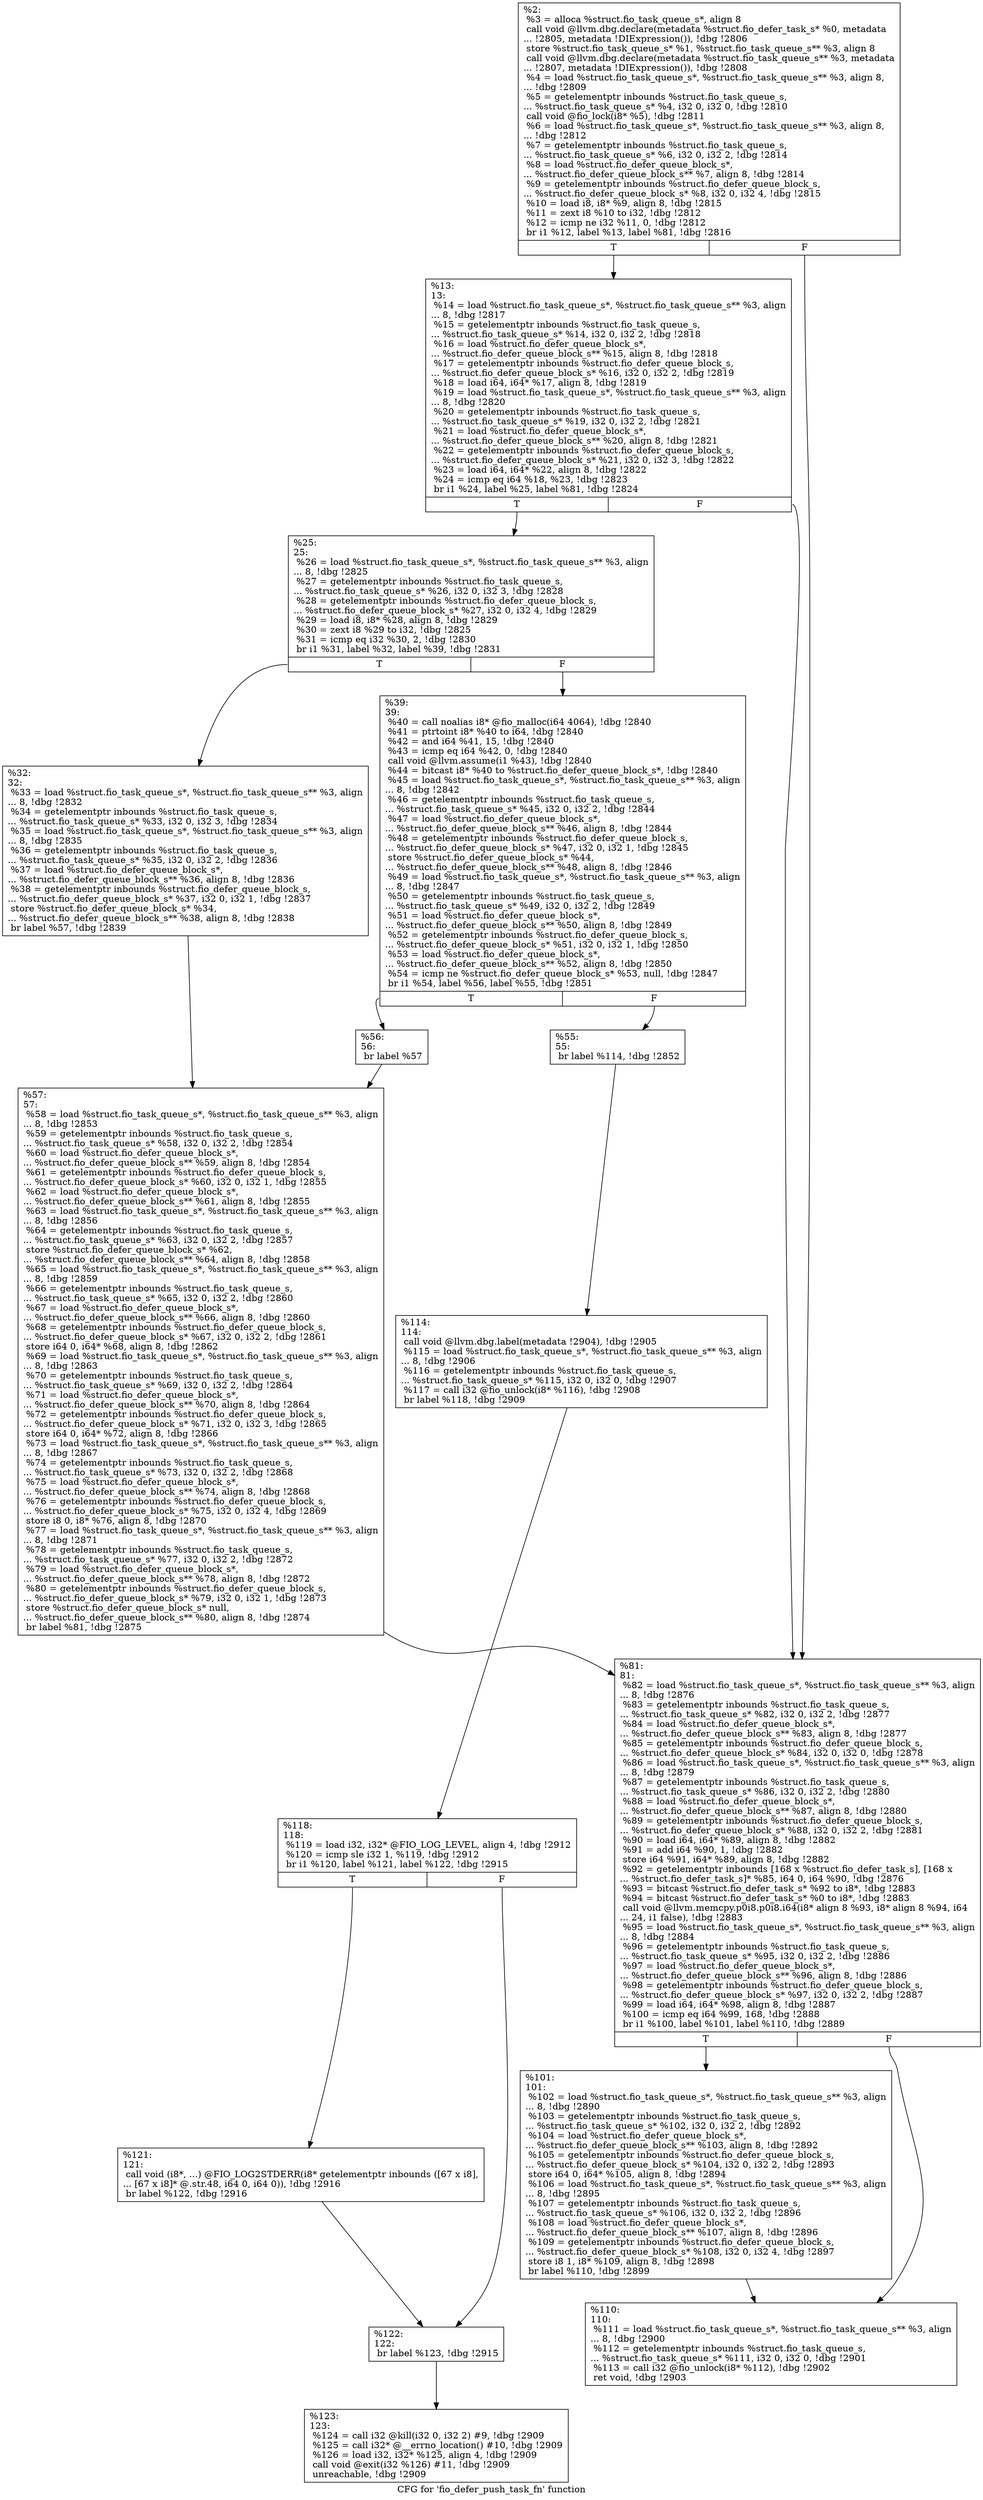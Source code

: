 digraph "CFG for 'fio_defer_push_task_fn' function" {
	label="CFG for 'fio_defer_push_task_fn' function";

	Node0x5568513ee080 [shape=record,label="{%2:\l  %3 = alloca %struct.fio_task_queue_s*, align 8\l  call void @llvm.dbg.declare(metadata %struct.fio_defer_task_s* %0, metadata\l... !2805, metadata !DIExpression()), !dbg !2806\l  store %struct.fio_task_queue_s* %1, %struct.fio_task_queue_s** %3, align 8\l  call void @llvm.dbg.declare(metadata %struct.fio_task_queue_s** %3, metadata\l... !2807, metadata !DIExpression()), !dbg !2808\l  %4 = load %struct.fio_task_queue_s*, %struct.fio_task_queue_s** %3, align 8,\l... !dbg !2809\l  %5 = getelementptr inbounds %struct.fio_task_queue_s,\l... %struct.fio_task_queue_s* %4, i32 0, i32 0, !dbg !2810\l  call void @fio_lock(i8* %5), !dbg !2811\l  %6 = load %struct.fio_task_queue_s*, %struct.fio_task_queue_s** %3, align 8,\l... !dbg !2812\l  %7 = getelementptr inbounds %struct.fio_task_queue_s,\l... %struct.fio_task_queue_s* %6, i32 0, i32 2, !dbg !2814\l  %8 = load %struct.fio_defer_queue_block_s*,\l... %struct.fio_defer_queue_block_s** %7, align 8, !dbg !2814\l  %9 = getelementptr inbounds %struct.fio_defer_queue_block_s,\l... %struct.fio_defer_queue_block_s* %8, i32 0, i32 4, !dbg !2815\l  %10 = load i8, i8* %9, align 8, !dbg !2815\l  %11 = zext i8 %10 to i32, !dbg !2812\l  %12 = icmp ne i32 %11, 0, !dbg !2812\l  br i1 %12, label %13, label %81, !dbg !2816\l|{<s0>T|<s1>F}}"];
	Node0x5568513ee080:s0 -> Node0x5568513eeba0;
	Node0x5568513ee080:s1 -> Node0x5568513eedd0;
	Node0x5568513eeba0 [shape=record,label="{%13:\l13:                                               \l  %14 = load %struct.fio_task_queue_s*, %struct.fio_task_queue_s** %3, align\l... 8, !dbg !2817\l  %15 = getelementptr inbounds %struct.fio_task_queue_s,\l... %struct.fio_task_queue_s* %14, i32 0, i32 2, !dbg !2818\l  %16 = load %struct.fio_defer_queue_block_s*,\l... %struct.fio_defer_queue_block_s** %15, align 8, !dbg !2818\l  %17 = getelementptr inbounds %struct.fio_defer_queue_block_s,\l... %struct.fio_defer_queue_block_s* %16, i32 0, i32 2, !dbg !2819\l  %18 = load i64, i64* %17, align 8, !dbg !2819\l  %19 = load %struct.fio_task_queue_s*, %struct.fio_task_queue_s** %3, align\l... 8, !dbg !2820\l  %20 = getelementptr inbounds %struct.fio_task_queue_s,\l... %struct.fio_task_queue_s* %19, i32 0, i32 2, !dbg !2821\l  %21 = load %struct.fio_defer_queue_block_s*,\l... %struct.fio_defer_queue_block_s** %20, align 8, !dbg !2821\l  %22 = getelementptr inbounds %struct.fio_defer_queue_block_s,\l... %struct.fio_defer_queue_block_s* %21, i32 0, i32 3, !dbg !2822\l  %23 = load i64, i64* %22, align 8, !dbg !2822\l  %24 = icmp eq i64 %18, %23, !dbg !2823\l  br i1 %24, label %25, label %81, !dbg !2824\l|{<s0>T|<s1>F}}"];
	Node0x5568513eeba0:s0 -> Node0x5568513eebf0;
	Node0x5568513eeba0:s1 -> Node0x5568513eedd0;
	Node0x5568513eebf0 [shape=record,label="{%25:\l25:                                               \l  %26 = load %struct.fio_task_queue_s*, %struct.fio_task_queue_s** %3, align\l... 8, !dbg !2825\l  %27 = getelementptr inbounds %struct.fio_task_queue_s,\l... %struct.fio_task_queue_s* %26, i32 0, i32 3, !dbg !2828\l  %28 = getelementptr inbounds %struct.fio_defer_queue_block_s,\l... %struct.fio_defer_queue_block_s* %27, i32 0, i32 4, !dbg !2829\l  %29 = load i8, i8* %28, align 8, !dbg !2829\l  %30 = zext i8 %29 to i32, !dbg !2825\l  %31 = icmp eq i32 %30, 2, !dbg !2830\l  br i1 %31, label %32, label %39, !dbg !2831\l|{<s0>T|<s1>F}}"];
	Node0x5568513eebf0:s0 -> Node0x5568513eec40;
	Node0x5568513eebf0:s1 -> Node0x5568513eec90;
	Node0x5568513eec40 [shape=record,label="{%32:\l32:                                               \l  %33 = load %struct.fio_task_queue_s*, %struct.fio_task_queue_s** %3, align\l... 8, !dbg !2832\l  %34 = getelementptr inbounds %struct.fio_task_queue_s,\l... %struct.fio_task_queue_s* %33, i32 0, i32 3, !dbg !2834\l  %35 = load %struct.fio_task_queue_s*, %struct.fio_task_queue_s** %3, align\l... 8, !dbg !2835\l  %36 = getelementptr inbounds %struct.fio_task_queue_s,\l... %struct.fio_task_queue_s* %35, i32 0, i32 2, !dbg !2836\l  %37 = load %struct.fio_defer_queue_block_s*,\l... %struct.fio_defer_queue_block_s** %36, align 8, !dbg !2836\l  %38 = getelementptr inbounds %struct.fio_defer_queue_block_s,\l... %struct.fio_defer_queue_block_s* %37, i32 0, i32 1, !dbg !2837\l  store %struct.fio_defer_queue_block_s* %34,\l... %struct.fio_defer_queue_block_s** %38, align 8, !dbg !2838\l  br label %57, !dbg !2839\l}"];
	Node0x5568513eec40 -> Node0x5568513eed80;
	Node0x5568513eec90 [shape=record,label="{%39:\l39:                                               \l  %40 = call noalias i8* @fio_malloc(i64 4064), !dbg !2840\l  %41 = ptrtoint i8* %40 to i64, !dbg !2840\l  %42 = and i64 %41, 15, !dbg !2840\l  %43 = icmp eq i64 %42, 0, !dbg !2840\l  call void @llvm.assume(i1 %43), !dbg !2840\l  %44 = bitcast i8* %40 to %struct.fio_defer_queue_block_s*, !dbg !2840\l  %45 = load %struct.fio_task_queue_s*, %struct.fio_task_queue_s** %3, align\l... 8, !dbg !2842\l  %46 = getelementptr inbounds %struct.fio_task_queue_s,\l... %struct.fio_task_queue_s* %45, i32 0, i32 2, !dbg !2844\l  %47 = load %struct.fio_defer_queue_block_s*,\l... %struct.fio_defer_queue_block_s** %46, align 8, !dbg !2844\l  %48 = getelementptr inbounds %struct.fio_defer_queue_block_s,\l... %struct.fio_defer_queue_block_s* %47, i32 0, i32 1, !dbg !2845\l  store %struct.fio_defer_queue_block_s* %44,\l... %struct.fio_defer_queue_block_s** %48, align 8, !dbg !2846\l  %49 = load %struct.fio_task_queue_s*, %struct.fio_task_queue_s** %3, align\l... 8, !dbg !2847\l  %50 = getelementptr inbounds %struct.fio_task_queue_s,\l... %struct.fio_task_queue_s* %49, i32 0, i32 2, !dbg !2849\l  %51 = load %struct.fio_defer_queue_block_s*,\l... %struct.fio_defer_queue_block_s** %50, align 8, !dbg !2849\l  %52 = getelementptr inbounds %struct.fio_defer_queue_block_s,\l... %struct.fio_defer_queue_block_s* %51, i32 0, i32 1, !dbg !2850\l  %53 = load %struct.fio_defer_queue_block_s*,\l... %struct.fio_defer_queue_block_s** %52, align 8, !dbg !2850\l  %54 = icmp ne %struct.fio_defer_queue_block_s* %53, null, !dbg !2847\l  br i1 %54, label %56, label %55, !dbg !2851\l|{<s0>T|<s1>F}}"];
	Node0x5568513eec90:s0 -> Node0x5568513eed30;
	Node0x5568513eec90:s1 -> Node0x5568513eece0;
	Node0x5568513eece0 [shape=record,label="{%55:\l55:                                               \l  br label %114, !dbg !2852\l}"];
	Node0x5568513eece0 -> Node0x5568513eeec0;
	Node0x5568513eed30 [shape=record,label="{%56:\l56:                                               \l  br label %57\l}"];
	Node0x5568513eed30 -> Node0x5568513eed80;
	Node0x5568513eed80 [shape=record,label="{%57:\l57:                                               \l  %58 = load %struct.fio_task_queue_s*, %struct.fio_task_queue_s** %3, align\l... 8, !dbg !2853\l  %59 = getelementptr inbounds %struct.fio_task_queue_s,\l... %struct.fio_task_queue_s* %58, i32 0, i32 2, !dbg !2854\l  %60 = load %struct.fio_defer_queue_block_s*,\l... %struct.fio_defer_queue_block_s** %59, align 8, !dbg !2854\l  %61 = getelementptr inbounds %struct.fio_defer_queue_block_s,\l... %struct.fio_defer_queue_block_s* %60, i32 0, i32 1, !dbg !2855\l  %62 = load %struct.fio_defer_queue_block_s*,\l... %struct.fio_defer_queue_block_s** %61, align 8, !dbg !2855\l  %63 = load %struct.fio_task_queue_s*, %struct.fio_task_queue_s** %3, align\l... 8, !dbg !2856\l  %64 = getelementptr inbounds %struct.fio_task_queue_s,\l... %struct.fio_task_queue_s* %63, i32 0, i32 2, !dbg !2857\l  store %struct.fio_defer_queue_block_s* %62,\l... %struct.fio_defer_queue_block_s** %64, align 8, !dbg !2858\l  %65 = load %struct.fio_task_queue_s*, %struct.fio_task_queue_s** %3, align\l... 8, !dbg !2859\l  %66 = getelementptr inbounds %struct.fio_task_queue_s,\l... %struct.fio_task_queue_s* %65, i32 0, i32 2, !dbg !2860\l  %67 = load %struct.fio_defer_queue_block_s*,\l... %struct.fio_defer_queue_block_s** %66, align 8, !dbg !2860\l  %68 = getelementptr inbounds %struct.fio_defer_queue_block_s,\l... %struct.fio_defer_queue_block_s* %67, i32 0, i32 2, !dbg !2861\l  store i64 0, i64* %68, align 8, !dbg !2862\l  %69 = load %struct.fio_task_queue_s*, %struct.fio_task_queue_s** %3, align\l... 8, !dbg !2863\l  %70 = getelementptr inbounds %struct.fio_task_queue_s,\l... %struct.fio_task_queue_s* %69, i32 0, i32 2, !dbg !2864\l  %71 = load %struct.fio_defer_queue_block_s*,\l... %struct.fio_defer_queue_block_s** %70, align 8, !dbg !2864\l  %72 = getelementptr inbounds %struct.fio_defer_queue_block_s,\l... %struct.fio_defer_queue_block_s* %71, i32 0, i32 3, !dbg !2865\l  store i64 0, i64* %72, align 8, !dbg !2866\l  %73 = load %struct.fio_task_queue_s*, %struct.fio_task_queue_s** %3, align\l... 8, !dbg !2867\l  %74 = getelementptr inbounds %struct.fio_task_queue_s,\l... %struct.fio_task_queue_s* %73, i32 0, i32 2, !dbg !2868\l  %75 = load %struct.fio_defer_queue_block_s*,\l... %struct.fio_defer_queue_block_s** %74, align 8, !dbg !2868\l  %76 = getelementptr inbounds %struct.fio_defer_queue_block_s,\l... %struct.fio_defer_queue_block_s* %75, i32 0, i32 4, !dbg !2869\l  store i8 0, i8* %76, align 8, !dbg !2870\l  %77 = load %struct.fio_task_queue_s*, %struct.fio_task_queue_s** %3, align\l... 8, !dbg !2871\l  %78 = getelementptr inbounds %struct.fio_task_queue_s,\l... %struct.fio_task_queue_s* %77, i32 0, i32 2, !dbg !2872\l  %79 = load %struct.fio_defer_queue_block_s*,\l... %struct.fio_defer_queue_block_s** %78, align 8, !dbg !2872\l  %80 = getelementptr inbounds %struct.fio_defer_queue_block_s,\l... %struct.fio_defer_queue_block_s* %79, i32 0, i32 1, !dbg !2873\l  store %struct.fio_defer_queue_block_s* null,\l... %struct.fio_defer_queue_block_s** %80, align 8, !dbg !2874\l  br label %81, !dbg !2875\l}"];
	Node0x5568513eed80 -> Node0x5568513eedd0;
	Node0x5568513eedd0 [shape=record,label="{%81:\l81:                                               \l  %82 = load %struct.fio_task_queue_s*, %struct.fio_task_queue_s** %3, align\l... 8, !dbg !2876\l  %83 = getelementptr inbounds %struct.fio_task_queue_s,\l... %struct.fio_task_queue_s* %82, i32 0, i32 2, !dbg !2877\l  %84 = load %struct.fio_defer_queue_block_s*,\l... %struct.fio_defer_queue_block_s** %83, align 8, !dbg !2877\l  %85 = getelementptr inbounds %struct.fio_defer_queue_block_s,\l... %struct.fio_defer_queue_block_s* %84, i32 0, i32 0, !dbg !2878\l  %86 = load %struct.fio_task_queue_s*, %struct.fio_task_queue_s** %3, align\l... 8, !dbg !2879\l  %87 = getelementptr inbounds %struct.fio_task_queue_s,\l... %struct.fio_task_queue_s* %86, i32 0, i32 2, !dbg !2880\l  %88 = load %struct.fio_defer_queue_block_s*,\l... %struct.fio_defer_queue_block_s** %87, align 8, !dbg !2880\l  %89 = getelementptr inbounds %struct.fio_defer_queue_block_s,\l... %struct.fio_defer_queue_block_s* %88, i32 0, i32 2, !dbg !2881\l  %90 = load i64, i64* %89, align 8, !dbg !2882\l  %91 = add i64 %90, 1, !dbg !2882\l  store i64 %91, i64* %89, align 8, !dbg !2882\l  %92 = getelementptr inbounds [168 x %struct.fio_defer_task_s], [168 x\l... %struct.fio_defer_task_s]* %85, i64 0, i64 %90, !dbg !2876\l  %93 = bitcast %struct.fio_defer_task_s* %92 to i8*, !dbg !2883\l  %94 = bitcast %struct.fio_defer_task_s* %0 to i8*, !dbg !2883\l  call void @llvm.memcpy.p0i8.p0i8.i64(i8* align 8 %93, i8* align 8 %94, i64\l... 24, i1 false), !dbg !2883\l  %95 = load %struct.fio_task_queue_s*, %struct.fio_task_queue_s** %3, align\l... 8, !dbg !2884\l  %96 = getelementptr inbounds %struct.fio_task_queue_s,\l... %struct.fio_task_queue_s* %95, i32 0, i32 2, !dbg !2886\l  %97 = load %struct.fio_defer_queue_block_s*,\l... %struct.fio_defer_queue_block_s** %96, align 8, !dbg !2886\l  %98 = getelementptr inbounds %struct.fio_defer_queue_block_s,\l... %struct.fio_defer_queue_block_s* %97, i32 0, i32 2, !dbg !2887\l  %99 = load i64, i64* %98, align 8, !dbg !2887\l  %100 = icmp eq i64 %99, 168, !dbg !2888\l  br i1 %100, label %101, label %110, !dbg !2889\l|{<s0>T|<s1>F}}"];
	Node0x5568513eedd0:s0 -> Node0x5568513eee20;
	Node0x5568513eedd0:s1 -> Node0x5568513eee70;
	Node0x5568513eee20 [shape=record,label="{%101:\l101:                                              \l  %102 = load %struct.fio_task_queue_s*, %struct.fio_task_queue_s** %3, align\l... 8, !dbg !2890\l  %103 = getelementptr inbounds %struct.fio_task_queue_s,\l... %struct.fio_task_queue_s* %102, i32 0, i32 2, !dbg !2892\l  %104 = load %struct.fio_defer_queue_block_s*,\l... %struct.fio_defer_queue_block_s** %103, align 8, !dbg !2892\l  %105 = getelementptr inbounds %struct.fio_defer_queue_block_s,\l... %struct.fio_defer_queue_block_s* %104, i32 0, i32 2, !dbg !2893\l  store i64 0, i64* %105, align 8, !dbg !2894\l  %106 = load %struct.fio_task_queue_s*, %struct.fio_task_queue_s** %3, align\l... 8, !dbg !2895\l  %107 = getelementptr inbounds %struct.fio_task_queue_s,\l... %struct.fio_task_queue_s* %106, i32 0, i32 2, !dbg !2896\l  %108 = load %struct.fio_defer_queue_block_s*,\l... %struct.fio_defer_queue_block_s** %107, align 8, !dbg !2896\l  %109 = getelementptr inbounds %struct.fio_defer_queue_block_s,\l... %struct.fio_defer_queue_block_s* %108, i32 0, i32 4, !dbg !2897\l  store i8 1, i8* %109, align 8, !dbg !2898\l  br label %110, !dbg !2899\l}"];
	Node0x5568513eee20 -> Node0x5568513eee70;
	Node0x5568513eee70 [shape=record,label="{%110:\l110:                                              \l  %111 = load %struct.fio_task_queue_s*, %struct.fio_task_queue_s** %3, align\l... 8, !dbg !2900\l  %112 = getelementptr inbounds %struct.fio_task_queue_s,\l... %struct.fio_task_queue_s* %111, i32 0, i32 0, !dbg !2901\l  %113 = call i32 @fio_unlock(i8* %112), !dbg !2902\l  ret void, !dbg !2903\l}"];
	Node0x5568513eeec0 [shape=record,label="{%114:\l114:                                              \l  call void @llvm.dbg.label(metadata !2904), !dbg !2905\l  %115 = load %struct.fio_task_queue_s*, %struct.fio_task_queue_s** %3, align\l... 8, !dbg !2906\l  %116 = getelementptr inbounds %struct.fio_task_queue_s,\l... %struct.fio_task_queue_s* %115, i32 0, i32 0, !dbg !2907\l  %117 = call i32 @fio_unlock(i8* %116), !dbg !2908\l  br label %118, !dbg !2909\l}"];
	Node0x5568513eeec0 -> Node0x5568513eef10;
	Node0x5568513eef10 [shape=record,label="{%118:\l118:                                              \l  %119 = load i32, i32* @FIO_LOG_LEVEL, align 4, !dbg !2912\l  %120 = icmp sle i32 1, %119, !dbg !2912\l  br i1 %120, label %121, label %122, !dbg !2915\l|{<s0>T|<s1>F}}"];
	Node0x5568513eef10:s0 -> Node0x5568513eef60;
	Node0x5568513eef10:s1 -> Node0x5568513eefb0;
	Node0x5568513eef60 [shape=record,label="{%121:\l121:                                              \l  call void (i8*, ...) @FIO_LOG2STDERR(i8* getelementptr inbounds ([67 x i8],\l... [67 x i8]* @.str.48, i64 0, i64 0)), !dbg !2916\l  br label %122, !dbg !2916\l}"];
	Node0x5568513eef60 -> Node0x5568513eefb0;
	Node0x5568513eefb0 [shape=record,label="{%122:\l122:                                              \l  br label %123, !dbg !2915\l}"];
	Node0x5568513eefb0 -> Node0x5568513ef000;
	Node0x5568513ef000 [shape=record,label="{%123:\l123:                                              \l  %124 = call i32 @kill(i32 0, i32 2) #9, !dbg !2909\l  %125 = call i32* @__errno_location() #10, !dbg !2909\l  %126 = load i32, i32* %125, align 4, !dbg !2909\l  call void @exit(i32 %126) #11, !dbg !2909\l  unreachable, !dbg !2909\l}"];
}

